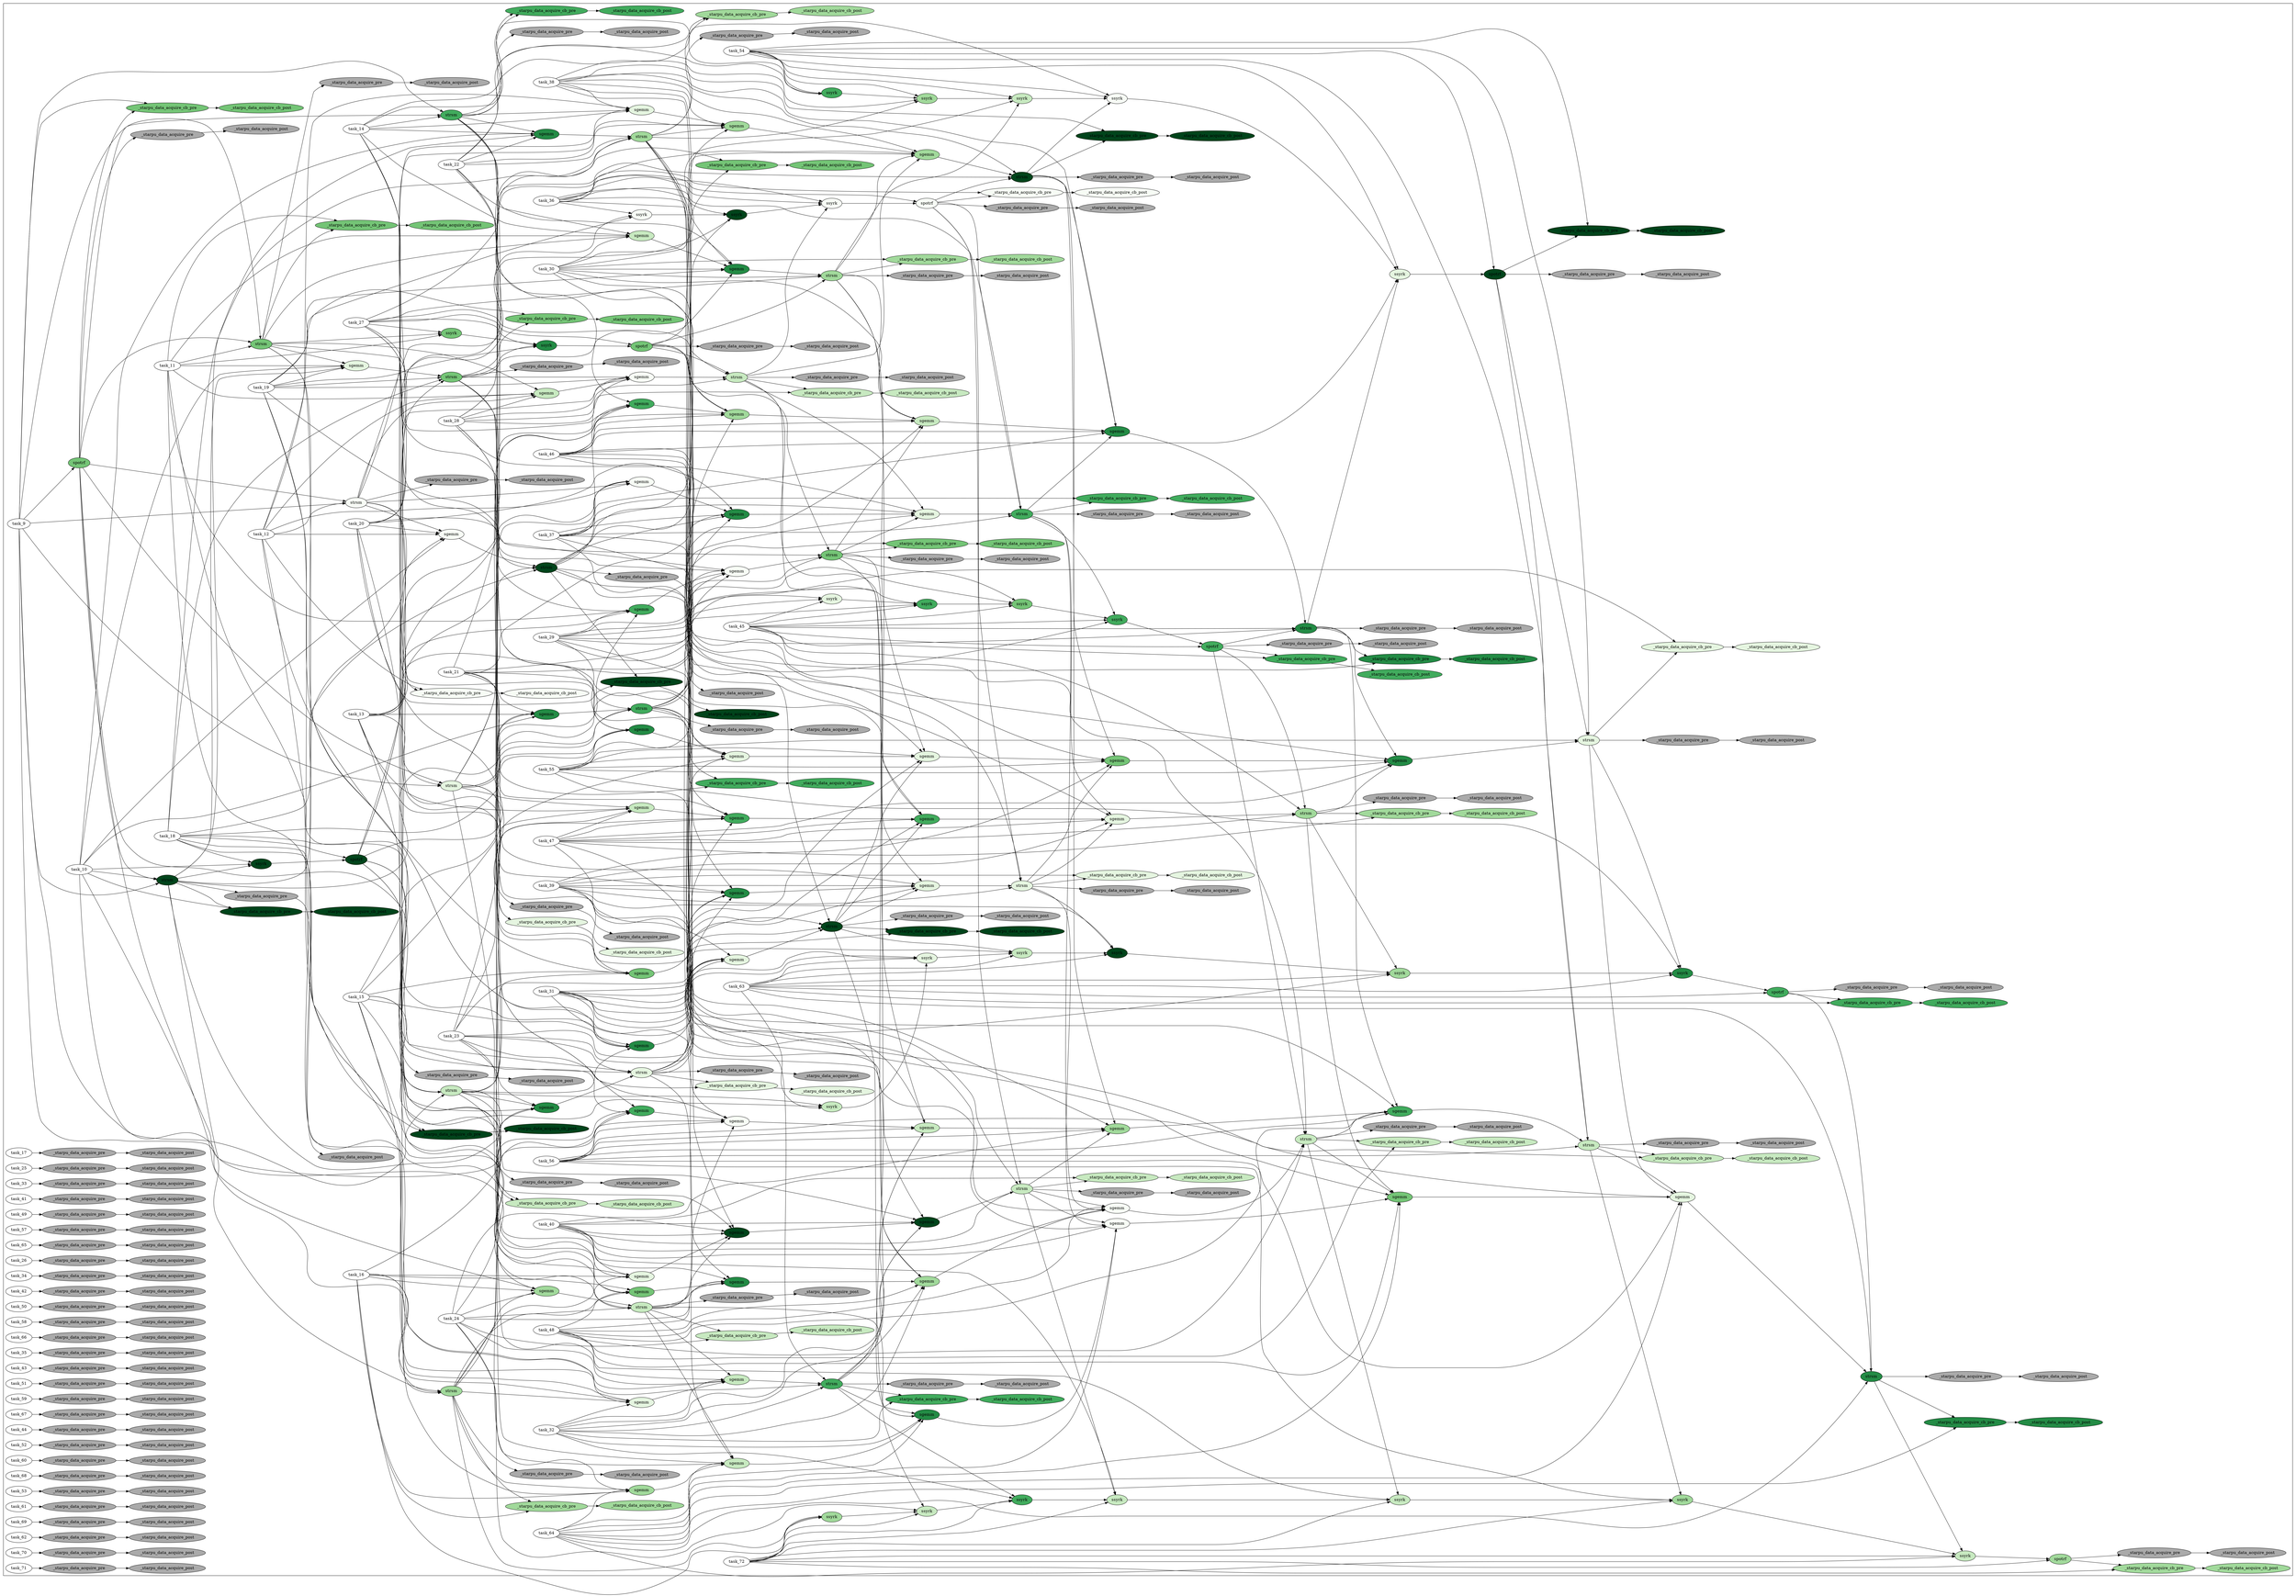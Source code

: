 digraph G {
	color=white
	rankdir=LR;
subgraph cluster_0 {
	color=black;
	 "task_9"->"task_73"
	 "task_73"->"task_74"
	 "task_9"->"task_74"
	 "task_10"->"task_74"
	 "task_73"->"task_75"
	 "task_9"->"task_75"
	 "task_11"->"task_75"
	 "task_73"->"task_76"
	 "task_9"->"task_76"
	 "task_12"->"task_76"
	 "task_73"->"task_77"
	 "task_9"->"task_77"
	 "task_13"->"task_77"
	 "task_73"->"task_78"
	 "task_9"->"task_78"
	 "task_14"->"task_78"
	 "task_73"->"task_79"
	 "task_9"->"task_79"
	 "task_15"->"task_79"
	 "task_73"->"task_80"
	 "task_9"->"task_80"
	 "task_16"->"task_80"
	 "task_82"->"task_81"
	 "task_73"->"task_82"
	 "task_9"->"task_82"
	 "task_74"->"task_83"
	 "task_10"->"task_83"
	 "task_18"->"task_83"
	 "task_74"->"task_84"
	 "task_10"->"task_84"
	 "task_75"->"task_84"
	 "task_11"->"task_84"
	 "task_19"->"task_84"
	 "task_74"->"task_85"
	 "task_10"->"task_85"
	 "task_76"->"task_85"
	 "task_12"->"task_85"
	 "task_20"->"task_85"
	 "task_74"->"task_86"
	 "task_10"->"task_86"
	 "task_77"->"task_86"
	 "task_13"->"task_86"
	 "task_21"->"task_86"
	 "task_74"->"task_87"
	 "task_10"->"task_87"
	 "task_78"->"task_87"
	 "task_14"->"task_87"
	 "task_22"->"task_87"
	 "task_74"->"task_88"
	 "task_10"->"task_88"
	 "task_79"->"task_88"
	 "task_15"->"task_88"
	 "task_23"->"task_88"
	 "task_74"->"task_89"
	 "task_10"->"task_89"
	 "task_80"->"task_89"
	 "task_16"->"task_89"
	 "task_24"->"task_89"
	 "task_91"->"task_90"
	 "task_74"->"task_91"
	 "task_10"->"task_91"
	 "task_75"->"task_92"
	 "task_11"->"task_92"
	 "task_27"->"task_92"
	 "task_75"->"task_93"
	 "task_11"->"task_93"
	 "task_76"->"task_93"
	 "task_12"->"task_93"
	 "task_28"->"task_93"
	 "task_75"->"task_94"
	 "task_11"->"task_94"
	 "task_77"->"task_94"
	 "task_13"->"task_94"
	 "task_29"->"task_94"
	 "task_75"->"task_95"
	 "task_11"->"task_95"
	 "task_78"->"task_95"
	 "task_14"->"task_95"
	 "task_30"->"task_95"
	 "task_75"->"task_96"
	 "task_11"->"task_96"
	 "task_79"->"task_96"
	 "task_15"->"task_96"
	 "task_31"->"task_96"
	 "task_75"->"task_97"
	 "task_11"->"task_97"
	 "task_80"->"task_97"
	 "task_16"->"task_97"
	 "task_32"->"task_97"
	 "task_99"->"task_98"
	 "task_75"->"task_99"
	 "task_11"->"task_99"
	 "task_76"->"task_100"
	 "task_12"->"task_100"
	 "task_36"->"task_100"
	 "task_76"->"task_101"
	 "task_12"->"task_101"
	 "task_77"->"task_101"
	 "task_13"->"task_101"
	 "task_37"->"task_101"
	 "task_76"->"task_102"
	 "task_12"->"task_102"
	 "task_78"->"task_102"
	 "task_14"->"task_102"
	 "task_38"->"task_102"
	 "task_76"->"task_103"
	 "task_12"->"task_103"
	 "task_79"->"task_103"
	 "task_15"->"task_103"
	 "task_39"->"task_103"
	 "task_76"->"task_104"
	 "task_12"->"task_104"
	 "task_80"->"task_104"
	 "task_16"->"task_104"
	 "task_40"->"task_104"
	 "task_106"->"task_105"
	 "task_76"->"task_106"
	 "task_12"->"task_106"
	 "task_77"->"task_107"
	 "task_13"->"task_107"
	 "task_45"->"task_107"
	 "task_77"->"task_108"
	 "task_13"->"task_108"
	 "task_78"->"task_108"
	 "task_14"->"task_108"
	 "task_46"->"task_108"
	 "task_77"->"task_109"
	 "task_13"->"task_109"
	 "task_79"->"task_109"
	 "task_15"->"task_109"
	 "task_47"->"task_109"
	 "task_77"->"task_110"
	 "task_13"->"task_110"
	 "task_80"->"task_110"
	 "task_16"->"task_110"
	 "task_48"->"task_110"
	 "task_112"->"task_111"
	 "task_77"->"task_112"
	 "task_13"->"task_112"
	 "task_78"->"task_113"
	 "task_14"->"task_113"
	 "task_54"->"task_113"
	 "task_78"->"task_114"
	 "task_14"->"task_114"
	 "task_79"->"task_114"
	 "task_15"->"task_114"
	 "task_55"->"task_114"
	 "task_78"->"task_115"
	 "task_14"->"task_115"
	 "task_80"->"task_115"
	 "task_16"->"task_115"
	 "task_56"->"task_115"
	 "task_117"->"task_116"
	 "task_78"->"task_117"
	 "task_14"->"task_117"
	 "task_79"->"task_118"
	 "task_15"->"task_118"
	 "task_63"->"task_118"
	 "task_79"->"task_119"
	 "task_15"->"task_119"
	 "task_80"->"task_119"
	 "task_16"->"task_119"
	 "task_64"->"task_119"
	 "task_121"->"task_120"
	 "task_79"->"task_121"
	 "task_15"->"task_121"
	 "task_80"->"task_122"
	 "task_16"->"task_122"
	 "task_72"->"task_122"
	 "task_124"->"task_123"
	 "task_80"->"task_124"
	 "task_16"->"task_124"
	 "task_83"->"task_125"
	 "task_18"->"task_125"
	 "task_125"->"task_126"
	 "task_18"->"task_126"
	 "task_84"->"task_126"
	 "task_19"->"task_126"
	 "task_125"->"task_127"
	 "task_18"->"task_127"
	 "task_85"->"task_127"
	 "task_20"->"task_127"
	 "task_125"->"task_128"
	 "task_18"->"task_128"
	 "task_86"->"task_128"
	 "task_21"->"task_128"
	 "task_125"->"task_129"
	 "task_18"->"task_129"
	 "task_87"->"task_129"
	 "task_22"->"task_129"
	 "task_125"->"task_130"
	 "task_18"->"task_130"
	 "task_88"->"task_130"
	 "task_23"->"task_130"
	 "task_125"->"task_131"
	 "task_18"->"task_131"
	 "task_89"->"task_131"
	 "task_24"->"task_131"
	 "task_133"->"task_132"
	 "task_125"->"task_133"
	 "task_18"->"task_133"
	 "task_126"->"task_134"
	 "task_19"->"task_134"
	 "task_92"->"task_134"
	 "task_27"->"task_134"
	 "task_126"->"task_135"
	 "task_19"->"task_135"
	 "task_127"->"task_135"
	 "task_20"->"task_135"
	 "task_93"->"task_135"
	 "task_28"->"task_135"
	 "task_126"->"task_136"
	 "task_19"->"task_136"
	 "task_128"->"task_136"
	 "task_21"->"task_136"
	 "task_94"->"task_136"
	 "task_29"->"task_136"
	 "task_126"->"task_137"
	 "task_19"->"task_137"
	 "task_129"->"task_137"
	 "task_22"->"task_137"
	 "task_95"->"task_137"
	 "task_30"->"task_137"
	 "task_126"->"task_138"
	 "task_19"->"task_138"
	 "task_130"->"task_138"
	 "task_23"->"task_138"
	 "task_96"->"task_138"
	 "task_31"->"task_138"
	 "task_126"->"task_139"
	 "task_19"->"task_139"
	 "task_131"->"task_139"
	 "task_24"->"task_139"
	 "task_97"->"task_139"
	 "task_32"->"task_139"
	 "task_141"->"task_140"
	 "task_126"->"task_141"
	 "task_19"->"task_141"
	 "task_127"->"task_142"
	 "task_20"->"task_142"
	 "task_100"->"task_142"
	 "task_36"->"task_142"
	 "task_127"->"task_143"
	 "task_20"->"task_143"
	 "task_128"->"task_143"
	 "task_21"->"task_143"
	 "task_101"->"task_143"
	 "task_37"->"task_143"
	 "task_127"->"task_144"
	 "task_20"->"task_144"
	 "task_129"->"task_144"
	 "task_22"->"task_144"
	 "task_102"->"task_144"
	 "task_38"->"task_144"
	 "task_127"->"task_145"
	 "task_20"->"task_145"
	 "task_130"->"task_145"
	 "task_23"->"task_145"
	 "task_103"->"task_145"
	 "task_39"->"task_145"
	 "task_127"->"task_146"
	 "task_20"->"task_146"
	 "task_131"->"task_146"
	 "task_24"->"task_146"
	 "task_104"->"task_146"
	 "task_40"->"task_146"
	 "task_148"->"task_147"
	 "task_127"->"task_148"
	 "task_20"->"task_148"
	 "task_128"->"task_149"
	 "task_21"->"task_149"
	 "task_107"->"task_149"
	 "task_45"->"task_149"
	 "task_128"->"task_150"
	 "task_21"->"task_150"
	 "task_129"->"task_150"
	 "task_22"->"task_150"
	 "task_108"->"task_150"
	 "task_46"->"task_150"
	 "task_128"->"task_151"
	 "task_21"->"task_151"
	 "task_130"->"task_151"
	 "task_23"->"task_151"
	 "task_109"->"task_151"
	 "task_47"->"task_151"
	 "task_128"->"task_152"
	 "task_21"->"task_152"
	 "task_131"->"task_152"
	 "task_24"->"task_152"
	 "task_110"->"task_152"
	 "task_48"->"task_152"
	 "task_154"->"task_153"
	 "task_128"->"task_154"
	 "task_21"->"task_154"
	 "task_129"->"task_155"
	 "task_22"->"task_155"
	 "task_113"->"task_155"
	 "task_54"->"task_155"
	 "task_129"->"task_156"
	 "task_22"->"task_156"
	 "task_130"->"task_156"
	 "task_23"->"task_156"
	 "task_114"->"task_156"
	 "task_55"->"task_156"
	 "task_129"->"task_157"
	 "task_22"->"task_157"
	 "task_131"->"task_157"
	 "task_24"->"task_157"
	 "task_115"->"task_157"
	 "task_56"->"task_157"
	 "task_159"->"task_158"
	 "task_129"->"task_159"
	 "task_22"->"task_159"
	 "task_130"->"task_160"
	 "task_23"->"task_160"
	 "task_118"->"task_160"
	 "task_63"->"task_160"
	 "task_130"->"task_161"
	 "task_23"->"task_161"
	 "task_131"->"task_161"
	 "task_24"->"task_161"
	 "task_119"->"task_161"
	 "task_64"->"task_161"
	 "task_163"->"task_162"
	 "task_130"->"task_163"
	 "task_23"->"task_163"
	 "task_131"->"task_164"
	 "task_24"->"task_164"
	 "task_122"->"task_164"
	 "task_72"->"task_164"
	 "task_166"->"task_165"
	 "task_131"->"task_166"
	 "task_24"->"task_166"
	 "task_134"->"task_167"
	 "task_27"->"task_167"
	 "task_167"->"task_168"
	 "task_27"->"task_168"
	 "task_135"->"task_168"
	 "task_28"->"task_168"
	 "task_167"->"task_169"
	 "task_27"->"task_169"
	 "task_136"->"task_169"
	 "task_29"->"task_169"
	 "task_167"->"task_170"
	 "task_27"->"task_170"
	 "task_137"->"task_170"
	 "task_30"->"task_170"
	 "task_167"->"task_171"
	 "task_27"->"task_171"
	 "task_138"->"task_171"
	 "task_31"->"task_171"
	 "task_167"->"task_172"
	 "task_27"->"task_172"
	 "task_139"->"task_172"
	 "task_32"->"task_172"
	 "task_174"->"task_173"
	 "task_167"->"task_174"
	 "task_27"->"task_174"
	 "task_168"->"task_175"
	 "task_28"->"task_175"
	 "task_142"->"task_175"
	 "task_36"->"task_175"
	 "task_168"->"task_176"
	 "task_28"->"task_176"
	 "task_169"->"task_176"
	 "task_29"->"task_176"
	 "task_143"->"task_176"
	 "task_37"->"task_176"
	 "task_168"->"task_177"
	 "task_28"->"task_177"
	 "task_170"->"task_177"
	 "task_30"->"task_177"
	 "task_144"->"task_177"
	 "task_38"->"task_177"
	 "task_168"->"task_178"
	 "task_28"->"task_178"
	 "task_171"->"task_178"
	 "task_31"->"task_178"
	 "task_145"->"task_178"
	 "task_39"->"task_178"
	 "task_168"->"task_179"
	 "task_28"->"task_179"
	 "task_172"->"task_179"
	 "task_32"->"task_179"
	 "task_146"->"task_179"
	 "task_40"->"task_179"
	 "task_181"->"task_180"
	 "task_168"->"task_181"
	 "task_28"->"task_181"
	 "task_169"->"task_182"
	 "task_29"->"task_182"
	 "task_149"->"task_182"
	 "task_45"->"task_182"
	 "task_169"->"task_183"
	 "task_29"->"task_183"
	 "task_170"->"task_183"
	 "task_30"->"task_183"
	 "task_150"->"task_183"
	 "task_46"->"task_183"
	 "task_169"->"task_184"
	 "task_29"->"task_184"
	 "task_171"->"task_184"
	 "task_31"->"task_184"
	 "task_151"->"task_184"
	 "task_47"->"task_184"
	 "task_169"->"task_185"
	 "task_29"->"task_185"
	 "task_172"->"task_185"
	 "task_32"->"task_185"
	 "task_152"->"task_185"
	 "task_48"->"task_185"
	 "task_187"->"task_186"
	 "task_169"->"task_187"
	 "task_29"->"task_187"
	 "task_170"->"task_188"
	 "task_30"->"task_188"
	 "task_155"->"task_188"
	 "task_54"->"task_188"
	 "task_170"->"task_189"
	 "task_30"->"task_189"
	 "task_171"->"task_189"
	 "task_31"->"task_189"
	 "task_156"->"task_189"
	 "task_55"->"task_189"
	 "task_170"->"task_190"
	 "task_30"->"task_190"
	 "task_172"->"task_190"
	 "task_32"->"task_190"
	 "task_157"->"task_190"
	 "task_56"->"task_190"
	 "task_192"->"task_191"
	 "task_170"->"task_192"
	 "task_30"->"task_192"
	 "task_171"->"task_193"
	 "task_31"->"task_193"
	 "task_160"->"task_193"
	 "task_63"->"task_193"
	 "task_171"->"task_194"
	 "task_31"->"task_194"
	 "task_172"->"task_194"
	 "task_32"->"task_194"
	 "task_161"->"task_194"
	 "task_64"->"task_194"
	 "task_196"->"task_195"
	 "task_171"->"task_196"
	 "task_31"->"task_196"
	 "task_172"->"task_197"
	 "task_32"->"task_197"
	 "task_164"->"task_197"
	 "task_72"->"task_197"
	 "task_199"->"task_198"
	 "task_172"->"task_199"
	 "task_32"->"task_199"
	 "task_175"->"task_200"
	 "task_36"->"task_200"
	 "task_200"->"task_201"
	 "task_36"->"task_201"
	 "task_176"->"task_201"
	 "task_37"->"task_201"
	 "task_200"->"task_202"
	 "task_36"->"task_202"
	 "task_177"->"task_202"
	 "task_38"->"task_202"
	 "task_200"->"task_203"
	 "task_36"->"task_203"
	 "task_178"->"task_203"
	 "task_39"->"task_203"
	 "task_200"->"task_204"
	 "task_36"->"task_204"
	 "task_179"->"task_204"
	 "task_40"->"task_204"
	 "task_206"->"task_205"
	 "task_200"->"task_206"
	 "task_36"->"task_206"
	 "task_201"->"task_207"
	 "task_37"->"task_207"
	 "task_182"->"task_207"
	 "task_45"->"task_207"
	 "task_201"->"task_208"
	 "task_37"->"task_208"
	 "task_202"->"task_208"
	 "task_38"->"task_208"
	 "task_183"->"task_208"
	 "task_46"->"task_208"
	 "task_201"->"task_209"
	 "task_37"->"task_209"
	 "task_203"->"task_209"
	 "task_39"->"task_209"
	 "task_184"->"task_209"
	 "task_47"->"task_209"
	 "task_201"->"task_210"
	 "task_37"->"task_210"
	 "task_204"->"task_210"
	 "task_40"->"task_210"
	 "task_185"->"task_210"
	 "task_48"->"task_210"
	 "task_212"->"task_211"
	 "task_201"->"task_212"
	 "task_37"->"task_212"
	 "task_202"->"task_213"
	 "task_38"->"task_213"
	 "task_188"->"task_213"
	 "task_54"->"task_213"
	 "task_202"->"task_214"
	 "task_38"->"task_214"
	 "task_203"->"task_214"
	 "task_39"->"task_214"
	 "task_189"->"task_214"
	 "task_55"->"task_214"
	 "task_202"->"task_215"
	 "task_38"->"task_215"
	 "task_204"->"task_215"
	 "task_40"->"task_215"
	 "task_190"->"task_215"
	 "task_56"->"task_215"
	 "task_217"->"task_216"
	 "task_202"->"task_217"
	 "task_38"->"task_217"
	 "task_203"->"task_218"
	 "task_39"->"task_218"
	 "task_193"->"task_218"
	 "task_63"->"task_218"
	 "task_203"->"task_219"
	 "task_39"->"task_219"
	 "task_204"->"task_219"
	 "task_40"->"task_219"
	 "task_194"->"task_219"
	 "task_64"->"task_219"
	 "task_221"->"task_220"
	 "task_203"->"task_221"
	 "task_39"->"task_221"
	 "task_204"->"task_222"
	 "task_40"->"task_222"
	 "task_197"->"task_222"
	 "task_72"->"task_222"
	 "task_224"->"task_223"
	 "task_204"->"task_224"
	 "task_40"->"task_224"
	 "task_207"->"task_225"
	 "task_45"->"task_225"
	 "task_225"->"task_226"
	 "task_45"->"task_226"
	 "task_208"->"task_226"
	 "task_46"->"task_226"
	 "task_225"->"task_227"
	 "task_45"->"task_227"
	 "task_209"->"task_227"
	 "task_47"->"task_227"
	 "task_225"->"task_228"
	 "task_45"->"task_228"
	 "task_210"->"task_228"
	 "task_48"->"task_228"
	 "task_230"->"task_229"
	 "task_225"->"task_230"
	 "task_45"->"task_230"
	 "task_226"->"task_231"
	 "task_46"->"task_231"
	 "task_213"->"task_231"
	 "task_54"->"task_231"
	 "task_226"->"task_232"
	 "task_46"->"task_232"
	 "task_227"->"task_232"
	 "task_47"->"task_232"
	 "task_214"->"task_232"
	 "task_55"->"task_232"
	 "task_226"->"task_233"
	 "task_46"->"task_233"
	 "task_228"->"task_233"
	 "task_48"->"task_233"
	 "task_215"->"task_233"
	 "task_56"->"task_233"
	 "task_235"->"task_234"
	 "task_226"->"task_235"
	 "task_46"->"task_235"
	 "task_227"->"task_236"
	 "task_47"->"task_236"
	 "task_218"->"task_236"
	 "task_63"->"task_236"
	 "task_227"->"task_237"
	 "task_47"->"task_237"
	 "task_228"->"task_237"
	 "task_48"->"task_237"
	 "task_219"->"task_237"
	 "task_64"->"task_237"
	 "task_239"->"task_238"
	 "task_227"->"task_239"
	 "task_47"->"task_239"
	 "task_228"->"task_240"
	 "task_48"->"task_240"
	 "task_222"->"task_240"
	 "task_72"->"task_240"
	 "task_242"->"task_241"
	 "task_228"->"task_242"
	 "task_48"->"task_242"
	 "task_231"->"task_243"
	 "task_54"->"task_243"
	 "task_243"->"task_244"
	 "task_54"->"task_244"
	 "task_232"->"task_244"
	 "task_55"->"task_244"
	 "task_243"->"task_245"
	 "task_54"->"task_245"
	 "task_233"->"task_245"
	 "task_56"->"task_245"
	 "task_247"->"task_246"
	 "task_243"->"task_247"
	 "task_54"->"task_247"
	 "task_244"->"task_248"
	 "task_55"->"task_248"
	 "task_236"->"task_248"
	 "task_63"->"task_248"
	 "task_244"->"task_249"
	 "task_55"->"task_249"
	 "task_245"->"task_249"
	 "task_56"->"task_249"
	 "task_237"->"task_249"
	 "task_64"->"task_249"
	 "task_251"->"task_250"
	 "task_244"->"task_251"
	 "task_55"->"task_251"
	 "task_245"->"task_252"
	 "task_56"->"task_252"
	 "task_240"->"task_252"
	 "task_72"->"task_252"
	 "task_254"->"task_253"
	 "task_245"->"task_254"
	 "task_56"->"task_254"
	 "task_248"->"task_255"
	 "task_63"->"task_255"
	 "task_255"->"task_256"
	 "task_63"->"task_256"
	 "task_249"->"task_256"
	 "task_64"->"task_256"
	 "task_258"->"task_257"
	 "task_255"->"task_258"
	 "task_63"->"task_258"
	 "task_256"->"task_259"
	 "task_64"->"task_259"
	 "task_252"->"task_259"
	 "task_72"->"task_259"
	 "task_261"->"task_260"
	 "task_256"->"task_261"
	 "task_64"->"task_261"
	 "task_259"->"task_262"
	 "task_72"->"task_262"
	 "task_264"->"task_263"
	 "task_262"->"task_264"
	 "task_72"->"task_264"
	 "task_81" [ style=filled, label="_starpu_data_acquire_cb_post", fillcolor="/greens9/5"]
	 "task_82" [ style=filled, label="_starpu_data_acquire_cb_pre", fillcolor="/greens9/5"]
	 "task_73" [ style=filled, label="spotrf", fillcolor="/greens9/5"]
	 "task_90" [ style=filled, label="_starpu_data_acquire_cb_post", fillcolor="/greens9/9"]
	 "task_91" [ style=filled, label="_starpu_data_acquire_cb_pre", fillcolor="/greens9/9"]
	 "task_74" [ style=filled, label="strsm", fillcolor="/greens9/9"]
	 "task_83" [ style=filled, label="ssyrk", fillcolor="/greens9/9"]
	 "task_111" [ style=filled, label="_starpu_data_acquire_cb_post", fillcolor="/greens9/2"]
	 "task_112" [ style=filled, label="_starpu_data_acquire_cb_pre", fillcolor="/greens9/2"]
	 "task_77" [ style=filled, label="strsm", fillcolor="/greens9/2"]
	 "task_86" [ style=filled, label="sgemm", fillcolor="/greens9/7"]
	 "task_120" [ style=filled, label="_starpu_data_acquire_cb_post", fillcolor="/greens9/3"]
	 "task_121" [ style=filled, label="_starpu_data_acquire_cb_pre", fillcolor="/greens9/3"]
	 "task_79" [ style=filled, label="strsm", fillcolor="/greens9/3"]
	 "task_116" [ style=filled, label="_starpu_data_acquire_cb_post", fillcolor="/greens9/6"]
	 "task_117" [ style=filled, label="_starpu_data_acquire_cb_pre", fillcolor="/greens9/6"]
	 "task_78" [ style=filled, label="strsm", fillcolor="/greens9/6"]
	 "task_88" [ style=filled, label="sgemm", fillcolor="/greens9/7"]
	 "task_113" [ style=filled, label="ssyrk", fillcolor="/greens9/6"]
	 "task_105" [ style=filled, label="_starpu_data_acquire_cb_post", fillcolor="/greens9/1"]
	 "task_106" [ style=filled, label="_starpu_data_acquire_cb_pre", fillcolor="/greens9/1"]
	 "task_76" [ style=filled, label="strsm", fillcolor="/greens9/1"]
	 "task_123" [ style=filled, label="_starpu_data_acquire_cb_post", fillcolor="/greens9/4"]
	 "task_124" [ style=filled, label="_starpu_data_acquire_cb_pre", fillcolor="/greens9/4"]
	 "task_80" [ style=filled, label="strsm", fillcolor="/greens9/4"]
	 "task_87" [ style=filled, label="sgemm", fillcolor="/greens9/7"]
	 "task_118" [ style=filled, label="ssyrk", fillcolor="/greens9/3"]
	 "task_98" [ style=filled, label="_starpu_data_acquire_cb_post", fillcolor="/greens9/5"]
	 "task_99" [ style=filled, label="_starpu_data_acquire_cb_pre", fillcolor="/greens9/5"]
	 "task_75" [ style=filled, label="strsm", fillcolor="/greens9/5"]
	 "task_107" [ style=filled, label="ssyrk", fillcolor="/greens9/2"]
	 "task_109" [ style=filled, label="sgemm", fillcolor="/greens9/3"]
	 "task_122" [ style=filled, label="ssyrk", fillcolor="/greens9/4"]
	 "task_108" [ style=filled, label="sgemm", fillcolor="/greens9/6"]
	 "task_100" [ style=filled, label="ssyrk", fillcolor="/greens9/1"]
	 "task_93" [ style=filled, label="sgemm", fillcolor="/greens9/3"]
	 "task_114" [ style=filled, label="sgemm", fillcolor="/greens9/7"]
	 "task_84" [ style=filled, label="sgemm", fillcolor="/greens9/2"]
	 "task_85" [ style=filled, label="sgemm", fillcolor="/greens9/1"]
	 "task_97" [ style=filled, label="sgemm", fillcolor="/greens9/2"]
	 "task_92" [ style=filled, label="ssyrk", fillcolor="/greens9/5"]
	 "task_94" [ style=filled, label="sgemm", fillcolor="/greens9/6"]
	 "task_89" [ style=filled, label="sgemm", fillcolor="/greens9/4"]
	 "task_104" [ style=filled, label="sgemm", fillcolor="/greens9/2"]
	 "task_110" [ style=filled, label="sgemm", fillcolor="/greens9/5"]
	 "task_119" [ style=filled, label="sgemm", fillcolor="/greens9/4"]
	 "task_96" [ style=filled, label="sgemm", fillcolor="/greens9/7"]
	 "task_115" [ style=filled, label="sgemm", fillcolor="/greens9/6"]
	 "task_103" [ style=filled, label="sgemm", fillcolor="/greens9/5"]
	 "task_95" [ style=filled, label="sgemm", fillcolor="/greens9/3"]
	 "task_101" [ style=filled, label="sgemm", fillcolor="/greens9/1"]
	 "task_102" [ style=filled, label="sgemm", fillcolor="/greens9/2"]
	 "task_132" [ style=filled, label="_starpu_data_acquire_cb_post", fillcolor="/greens9/9"]
	 "task_133" [ style=filled, label="_starpu_data_acquire_cb_pre", fillcolor="/greens9/9"]
	 "task_125" [ style=filled, label="spotrf", fillcolor="/greens9/9"]
	 "task_140" [ style=filled, label="_starpu_data_acquire_cb_post", fillcolor="/greens9/5"]
	 "task_141" [ style=filled, label="_starpu_data_acquire_cb_pre", fillcolor="/greens9/5"]
	 "task_126" [ style=filled, label="strsm", fillcolor="/greens9/5"]
	 "task_134" [ style=filled, label="ssyrk", fillcolor="/greens9/7"]
	 "task_158" [ style=filled, label="_starpu_data_acquire_cb_post", fillcolor="/greens9/4"]
	 "task_159" [ style=filled, label="_starpu_data_acquire_cb_pre", fillcolor="/greens9/4"]
	 "task_162" [ style=filled, label="_starpu_data_acquire_cb_post", fillcolor="/greens9/2"]
	 "task_153" [ style=filled, label="_starpu_data_acquire_cb_post", fillcolor="/greens9/6"]
	 "task_129" [ style=filled, label="strsm", fillcolor="/greens9/4"]
	 "task_163" [ style=filled, label="_starpu_data_acquire_cb_pre", fillcolor="/greens9/2"]
	 "task_130" [ style=filled, label="strsm", fillcolor="/greens9/2"]
	 "task_154" [ style=filled, label="_starpu_data_acquire_cb_pre", fillcolor="/greens9/6"]
	 "task_128" [ style=filled, label="strsm", fillcolor="/greens9/6"]
	 "task_165" [ style=filled, label="_starpu_data_acquire_cb_post", fillcolor="/greens9/3"]
	 "task_166" [ style=filled, label="_starpu_data_acquire_cb_pre", fillcolor="/greens9/3"]
	 "task_147" [ style=filled, label="_starpu_data_acquire_cb_post", fillcolor="/greens9/9"]
	 "task_131" [ style=filled, label="strsm", fillcolor="/greens9/3"]
	 "task_148" [ style=filled, label="_starpu_data_acquire_cb_pre", fillcolor="/greens9/9"]
	 "task_127" [ style=filled, label="strsm", fillcolor="/greens9/9"]
	 "task_137" [ style=filled, label="sgemm", fillcolor="/greens9/7"]
	 "task_155" [ style=filled, label="ssyrk", fillcolor="/greens9/4"]
	 "task_160" [ style=filled, label="ssyrk", fillcolor="/greens9/2"]
	 "task_143" [ style=filled, label="sgemm", fillcolor="/greens9/7"]
	 "task_142" [ style=filled, label="ssyrk", fillcolor="/greens9/9"]
	 "task_164" [ style=filled, label="ssyrk", fillcolor="/greens9/3"]
	 "task_135" [ style=filled, label="sgemm", fillcolor="/greens9/1"]
	 "task_149" [ style=filled, label="ssyrk", fillcolor="/greens9/6"]
	 "task_138" [ style=filled, label="sgemm", fillcolor="/greens9/2"]
	 "task_145" [ style=filled, label="sgemm", fillcolor="/greens9/7"]
	 "task_144" [ style=filled, label="sgemm", fillcolor="/greens9/4"]
	 "task_136" [ style=filled, label="sgemm", fillcolor="/greens9/1"]
	 "task_139" [ style=filled, label="sgemm", fillcolor="/greens9/3"]
	 "task_156" [ style=filled, label="sgemm", fillcolor="/greens9/2"]
	 "task_146" [ style=filled, label="sgemm", fillcolor="/greens9/9"]
	 "task_150" [ style=filled, label="sgemm", fillcolor="/greens9/4"]
	 "task_151" [ style=filled, label="sgemm", fillcolor="/greens9/6"]
	 "task_161" [ style=filled, label="sgemm", fillcolor="/greens9/3"]
	 "task_157" [ style=filled, label="sgemm", fillcolor="/greens9/1"]
	 "task_152" [ style=filled, label="sgemm", fillcolor="/greens9/7"]
	 "task_173" [ style=filled, label="_starpu_data_acquire_cb_post", fillcolor="/greens9/5"]
	 "task_174" [ style=filled, label="_starpu_data_acquire_cb_pre", fillcolor="/greens9/5"]
	 "task_167" [ style=filled, label="spotrf", fillcolor="/greens9/5"]
	 "task_180" [ style=filled, label="_starpu_data_acquire_cb_post", fillcolor="/greens9/3"]
	 "task_181" [ style=filled, label="_starpu_data_acquire_cb_pre", fillcolor="/greens9/3"]
	 "task_168" [ style=filled, label="strsm", fillcolor="/greens9/3"]
	 "task_195" [ style=filled, label="_starpu_data_acquire_cb_post", fillcolor="/greens9/9"]
	 "task_196" [ style=filled, label="_starpu_data_acquire_cb_pre", fillcolor="/greens9/9"]
	 "task_171" [ style=filled, label="strsm", fillcolor="/greens9/9"]
	 "task_193" [ style=filled, label="ssyrk", fillcolor="/greens9/3"]
	 "task_178" [ style=filled, label="sgemm", fillcolor="/greens9/2"]
	 "task_191" [ style=filled, label="_starpu_data_acquire_cb_post", fillcolor="/greens9/4"]
	 "task_192" [ style=filled, label="_starpu_data_acquire_cb_pre", fillcolor="/greens9/4"]
	 "task_170" [ style=filled, label="strsm", fillcolor="/greens9/4"]
	 "task_175" [ style=filled, label="ssyrk", fillcolor="/greens9/1"]
	 "task_198" [ style=filled, label="_starpu_data_acquire_cb_post", fillcolor="/greens9/6"]
	 "task_199" [ style=filled, label="_starpu_data_acquire_cb_pre", fillcolor="/greens9/6"]
	 "task_186" [ style=filled, label="_starpu_data_acquire_cb_post", fillcolor="/greens9/5"]
	 "task_172" [ style=filled, label="strsm", fillcolor="/greens9/6"]
	 "task_187" [ style=filled, label="_starpu_data_acquire_cb_pre", fillcolor="/greens9/5"]
	 "task_169" [ style=filled, label="strsm", fillcolor="/greens9/5"]
	 "task_188" [ style=filled, label="ssyrk", fillcolor="/greens9/3"]
	 "task_189" [ style=filled, label="sgemm", fillcolor="/greens9/2"]
	 "task_190" [ style=filled, label="sgemm", fillcolor="/greens9/3"]
	 "task_194" [ style=filled, label="sgemm", fillcolor="/greens9/7"]
	 "task_197" [ style=filled, label="ssyrk", fillcolor="/greens9/6"]
	 "task_177" [ style=filled, label="sgemm", fillcolor="/greens9/4"]
	 "task_182" [ style=filled, label="ssyrk", fillcolor="/greens9/5"]
	 "task_176" [ style=filled, label="sgemm", fillcolor="/greens9/2"]
	 "task_179" [ style=filled, label="sgemm", fillcolor="/greens9/9"]
	 "task_184" [ style=filled, label="sgemm", fillcolor="/greens9/6"]
	 "task_185" [ style=filled, label="sgemm", fillcolor="/greens9/4"]
	 "task_183" [ style=filled, label="sgemm", fillcolor="/greens9/3"]
	 "task_205" [ style=filled, label="_starpu_data_acquire_cb_post", fillcolor="/greens9/1"]
	 "task_206" [ style=filled, label="_starpu_data_acquire_cb_pre", fillcolor="/greens9/1"]
	 "task_200" [ style=filled, label="spotrf", fillcolor="/greens9/1"]
	 "task_216" [ style=filled, label="_starpu_data_acquire_cb_post", fillcolor="/greens9/9"]
	 "task_211" [ style=filled, label="_starpu_data_acquire_cb_post", fillcolor="/greens9/6"]
	 "task_217" [ style=filled, label="_starpu_data_acquire_cb_pre", fillcolor="/greens9/9"]
	 "task_212" [ style=filled, label="_starpu_data_acquire_cb_pre", fillcolor="/greens9/6"]
	 "task_202" [ style=filled, label="strsm", fillcolor="/greens9/9"]
	 "task_201" [ style=filled, label="strsm", fillcolor="/greens9/6"]
	 "task_220" [ style=filled, label="_starpu_data_acquire_cb_post", fillcolor="/greens9/2"]
	 "task_221" [ style=filled, label="_starpu_data_acquire_cb_pre", fillcolor="/greens9/2"]
	 "task_203" [ style=filled, label="strsm", fillcolor="/greens9/2"]
	 "task_223" [ style=filled, label="_starpu_data_acquire_cb_post", fillcolor="/greens9/3"]
	 "task_224" [ style=filled, label="_starpu_data_acquire_cb_pre", fillcolor="/greens9/3"]
	 "task_204" [ style=filled, label="strsm", fillcolor="/greens9/3"]
	 "task_213" [ style=filled, label="ssyrk", fillcolor="/greens9/1"]
	 "task_207" [ style=filled, label="ssyrk", fillcolor="/greens9/6"]
	 "task_208" [ style=filled, label="sgemm", fillcolor="/greens9/7"]
	 "task_214" [ style=filled, label="sgemm", fillcolor="/greens9/5"]
	 "task_210" [ style=filled, label="sgemm", fillcolor="/greens9/1"]
	 "task_222" [ style=filled, label="ssyrk", fillcolor="/greens9/3"]
	 "task_218" [ style=filled, label="ssyrk", fillcolor="/greens9/9"]
	 "task_215" [ style=filled, label="sgemm", fillcolor="/greens9/4"]
	 "task_209" [ style=filled, label="sgemm", fillcolor="/greens9/2"]
	 "task_219" [ style=filled, label="sgemm", fillcolor="/greens9/1"]
	 "task_229" [ style=filled, label="_starpu_data_acquire_cb_post", fillcolor="/greens9/6"]
	 "task_230" [ style=filled, label="_starpu_data_acquire_cb_pre", fillcolor="/greens9/6"]
	 "task_225" [ style=filled, label="spotrf", fillcolor="/greens9/6"]
	 "task_238" [ style=filled, label="_starpu_data_acquire_cb_post", fillcolor="/greens9/4"]
	 "task_234" [ style=filled, label="_starpu_data_acquire_cb_post", fillcolor="/greens9/7"]
	 "task_235" [ style=filled, label="_starpu_data_acquire_cb_pre", fillcolor="/greens9/7"]
	 "task_239" [ style=filled, label="_starpu_data_acquire_cb_pre", fillcolor="/greens9/4"]
	 "task_226" [ style=filled, label="strsm", fillcolor="/greens9/7"]
	 "task_227" [ style=filled, label="strsm", fillcolor="/greens9/4"]
	 "task_241" [ style=filled, label="_starpu_data_acquire_cb_post", fillcolor="/greens9/3"]
	 "task_242" [ style=filled, label="_starpu_data_acquire_cb_pre", fillcolor="/greens9/3"]
	 "task_228" [ style=filled, label="strsm", fillcolor="/greens9/3"]
	 "task_233" [ style=filled, label="sgemm", fillcolor="/greens9/6"]
	 "task_240" [ style=filled, label="ssyrk", fillcolor="/greens9/3"]
	 "task_231" [ style=filled, label="ssyrk", fillcolor="/greens9/2"]
	 "task_232" [ style=filled, label="sgemm", fillcolor="/greens9/7"]
	 "task_236" [ style=filled, label="ssyrk", fillcolor="/greens9/4"]
	 "task_237" [ style=filled, label="sgemm", fillcolor="/greens9/5"]
	 "task_246" [ style=filled, label="_starpu_data_acquire_cb_post", fillcolor="/greens9/9"]
	 "task_247" [ style=filled, label="_starpu_data_acquire_cb_pre", fillcolor="/greens9/9"]
	 "task_243" [ style=filled, label="spotrf", fillcolor="/greens9/9"]
	 "task_253" [ style=filled, label="_starpu_data_acquire_cb_post", fillcolor="/greens9/3"]
	 "task_250" [ style=filled, label="_starpu_data_acquire_cb_post", fillcolor="/greens9/2"]
	 "task_251" [ style=filled, label="_starpu_data_acquire_cb_pre", fillcolor="/greens9/2"]
	 "task_254" [ style=filled, label="_starpu_data_acquire_cb_pre", fillcolor="/greens9/3"]
	 "task_244" [ style=filled, label="strsm", fillcolor="/greens9/2"]
	 "task_245" [ style=filled, label="strsm", fillcolor="/greens9/3"]
	 "task_249" [ style=filled, label="sgemm", fillcolor="/greens9/2"]
	 "task_248" [ style=filled, label="ssyrk", fillcolor="/greens9/7"]
	 "task_252" [ style=filled, label="ssyrk", fillcolor="/greens9/4"]
	 "task_257" [ style=filled, label="_starpu_data_acquire_cb_post", fillcolor="/greens9/6"]
	 "task_258" [ style=filled, label="_starpu_data_acquire_cb_pre", fillcolor="/greens9/6"]
	 "task_255" [ style=filled, label="spotrf", fillcolor="/greens9/6"]
	 "task_260" [ style=filled, label="_starpu_data_acquire_cb_post", fillcolor="/greens9/7"]
	 "task_261" [ style=filled, label="_starpu_data_acquire_cb_pre", fillcolor="/greens9/7"]
	 "task_256" [ style=filled, label="strsm", fillcolor="/greens9/7"]
	 "task_259" [ style=filled, label="ssyrk", fillcolor="/greens9/3"]
	 "task_263" [ style=filled, label="_starpu_data_acquire_cb_post", fillcolor="/greens9/4"]
	 "task_264" [ style=filled, label="_starpu_data_acquire_cb_pre", fillcolor="/greens9/4"]
	 "task_262" [ style=filled, label="spotrf", fillcolor="/greens9/4"]
	 "task_266"->"task_265"
	 "task_73"->"task_266"
	 "task_266" [ style=filled, label="_starpu_data_acquire_pre", fillcolor="#aaaaaa"]
	 "task_265" [ style=filled, label="_starpu_data_acquire_post", fillcolor="#aaaaaa"]
	 "task_268"->"task_267"
	 "task_17"->"task_268"
	 "task_268" [ style=filled, label="_starpu_data_acquire_pre", fillcolor="#aaaaaa"]
	 "task_267" [ style=filled, label="_starpu_data_acquire_post", fillcolor="#aaaaaa"]
	 "task_270"->"task_269"
	 "task_25"->"task_270"
	 "task_270" [ style=filled, label="_starpu_data_acquire_pre", fillcolor="#aaaaaa"]
	 "task_269" [ style=filled, label="_starpu_data_acquire_post", fillcolor="#aaaaaa"]
	 "task_272"->"task_271"
	 "task_33"->"task_272"
	 "task_272" [ style=filled, label="_starpu_data_acquire_pre", fillcolor="#aaaaaa"]
	 "task_271" [ style=filled, label="_starpu_data_acquire_post", fillcolor="#aaaaaa"]
	 "task_274"->"task_273"
	 "task_41"->"task_274"
	 "task_274" [ style=filled, label="_starpu_data_acquire_pre", fillcolor="#aaaaaa"]
	 "task_273" [ style=filled, label="_starpu_data_acquire_post", fillcolor="#aaaaaa"]
	 "task_276"->"task_275"
	 "task_49"->"task_276"
	 "task_276" [ style=filled, label="_starpu_data_acquire_pre", fillcolor="#aaaaaa"]
	 "task_275" [ style=filled, label="_starpu_data_acquire_post", fillcolor="#aaaaaa"]
	 "task_278"->"task_277"
	 "task_57"->"task_278"
	 "task_278" [ style=filled, label="_starpu_data_acquire_pre", fillcolor="#aaaaaa"]
	 "task_277" [ style=filled, label="_starpu_data_acquire_post", fillcolor="#aaaaaa"]
	 "task_280"->"task_279"
	 "task_65"->"task_280"
	 "task_280" [ style=filled, label="_starpu_data_acquire_pre", fillcolor="#aaaaaa"]
	 "task_279" [ style=filled, label="_starpu_data_acquire_post", fillcolor="#aaaaaa"]
	 "task_282"->"task_281"
	 "task_74"->"task_282"
	 "task_282" [ style=filled, label="_starpu_data_acquire_pre", fillcolor="#aaaaaa"]
	 "task_281" [ style=filled, label="_starpu_data_acquire_post", fillcolor="#aaaaaa"]
	 "task_284"->"task_283"
	 "task_125"->"task_284"
	 "task_284" [ style=filled, label="_starpu_data_acquire_pre", fillcolor="#aaaaaa"]
	 "task_283" [ style=filled, label="_starpu_data_acquire_post", fillcolor="#aaaaaa"]
	 "task_286"->"task_285"
	 "task_26"->"task_286"
	 "task_286" [ style=filled, label="_starpu_data_acquire_pre", fillcolor="#aaaaaa"]
	 "task_285" [ style=filled, label="_starpu_data_acquire_post", fillcolor="#aaaaaa"]
	 "task_288"->"task_287"
	 "task_34"->"task_288"
	 "task_288" [ style=filled, label="_starpu_data_acquire_pre", fillcolor="#aaaaaa"]
	 "task_287" [ style=filled, label="_starpu_data_acquire_post", fillcolor="#aaaaaa"]
	 "task_290"->"task_289"
	 "task_42"->"task_290"
	 "task_290" [ style=filled, label="_starpu_data_acquire_pre", fillcolor="#aaaaaa"]
	 "task_289" [ style=filled, label="_starpu_data_acquire_post", fillcolor="#aaaaaa"]
	 "task_292"->"task_291"
	 "task_50"->"task_292"
	 "task_292" [ style=filled, label="_starpu_data_acquire_pre", fillcolor="#aaaaaa"]
	 "task_291" [ style=filled, label="_starpu_data_acquire_post", fillcolor="#aaaaaa"]
	 "task_294"->"task_293"
	 "task_58"->"task_294"
	 "task_294" [ style=filled, label="_starpu_data_acquire_pre", fillcolor="#aaaaaa"]
	 "task_293" [ style=filled, label="_starpu_data_acquire_post", fillcolor="#aaaaaa"]
	 "task_296"->"task_295"
	 "task_66"->"task_296"
	 "task_296" [ style=filled, label="_starpu_data_acquire_pre", fillcolor="#aaaaaa"]
	 "task_295" [ style=filled, label="_starpu_data_acquire_post", fillcolor="#aaaaaa"]
	 "task_298"->"task_297"
	 "task_75"->"task_298"
	 "task_298" [ style=filled, label="_starpu_data_acquire_pre", fillcolor="#aaaaaa"]
	 "task_297" [ style=filled, label="_starpu_data_acquire_post", fillcolor="#aaaaaa"]
	 "task_300"->"task_299"
	 "task_126"->"task_300"
	 "task_300" [ style=filled, label="_starpu_data_acquire_pre", fillcolor="#aaaaaa"]
	 "task_299" [ style=filled, label="_starpu_data_acquire_post", fillcolor="#aaaaaa"]
	 "task_302"->"task_301"
	 "task_167"->"task_302"
	 "task_302" [ style=filled, label="_starpu_data_acquire_pre", fillcolor="#aaaaaa"]
	 "task_301" [ style=filled, label="_starpu_data_acquire_post", fillcolor="#aaaaaa"]
	 "task_304"->"task_303"
	 "task_35"->"task_304"
	 "task_304" [ style=filled, label="_starpu_data_acquire_pre", fillcolor="#aaaaaa"]
	 "task_303" [ style=filled, label="_starpu_data_acquire_post", fillcolor="#aaaaaa"]
	 "task_306"->"task_305"
	 "task_43"->"task_306"
	 "task_306" [ style=filled, label="_starpu_data_acquire_pre", fillcolor="#aaaaaa"]
	 "task_305" [ style=filled, label="_starpu_data_acquire_post", fillcolor="#aaaaaa"]
	 "task_308"->"task_307"
	 "task_51"->"task_308"
	 "task_308" [ style=filled, label="_starpu_data_acquire_pre", fillcolor="#aaaaaa"]
	 "task_307" [ style=filled, label="_starpu_data_acquire_post", fillcolor="#aaaaaa"]
	 "task_310"->"task_309"
	 "task_59"->"task_310"
	 "task_310" [ style=filled, label="_starpu_data_acquire_pre", fillcolor="#aaaaaa"]
	 "task_309" [ style=filled, label="_starpu_data_acquire_post", fillcolor="#aaaaaa"]
	 "task_312"->"task_311"
	 "task_67"->"task_312"
	 "task_312" [ style=filled, label="_starpu_data_acquire_pre", fillcolor="#aaaaaa"]
	 "task_311" [ style=filled, label="_starpu_data_acquire_post", fillcolor="#aaaaaa"]
	 "task_314"->"task_313"
	 "task_76"->"task_314"
	 "task_314" [ style=filled, label="_starpu_data_acquire_pre", fillcolor="#aaaaaa"]
	 "task_313" [ style=filled, label="_starpu_data_acquire_post", fillcolor="#aaaaaa"]
	 "task_316"->"task_315"
	 "task_127"->"task_316"
	 "task_316" [ style=filled, label="_starpu_data_acquire_pre", fillcolor="#aaaaaa"]
	 "task_315" [ style=filled, label="_starpu_data_acquire_post", fillcolor="#aaaaaa"]
	 "task_318"->"task_317"
	 "task_168"->"task_318"
	 "task_318" [ style=filled, label="_starpu_data_acquire_pre", fillcolor="#aaaaaa"]
	 "task_317" [ style=filled, label="_starpu_data_acquire_post", fillcolor="#aaaaaa"]
	 "task_320"->"task_319"
	 "task_200"->"task_320"
	 "task_320" [ style=filled, label="_starpu_data_acquire_pre", fillcolor="#aaaaaa"]
	 "task_319" [ style=filled, label="_starpu_data_acquire_post", fillcolor="#aaaaaa"]
	 "task_322"->"task_321"
	 "task_44"->"task_322"
	 "task_322" [ style=filled, label="_starpu_data_acquire_pre", fillcolor="#aaaaaa"]
	 "task_321" [ style=filled, label="_starpu_data_acquire_post", fillcolor="#aaaaaa"]
	 "task_324"->"task_323"
	 "task_52"->"task_324"
	 "task_324" [ style=filled, label="_starpu_data_acquire_pre", fillcolor="#aaaaaa"]
	 "task_323" [ style=filled, label="_starpu_data_acquire_post", fillcolor="#aaaaaa"]
	 "task_326"->"task_325"
	 "task_60"->"task_326"
	 "task_326" [ style=filled, label="_starpu_data_acquire_pre", fillcolor="#aaaaaa"]
	 "task_325" [ style=filled, label="_starpu_data_acquire_post", fillcolor="#aaaaaa"]
	 "task_328"->"task_327"
	 "task_68"->"task_328"
	 "task_328" [ style=filled, label="_starpu_data_acquire_pre", fillcolor="#aaaaaa"]
	 "task_327" [ style=filled, label="_starpu_data_acquire_post", fillcolor="#aaaaaa"]
	 "task_330"->"task_329"
	 "task_77"->"task_330"
	 "task_330" [ style=filled, label="_starpu_data_acquire_pre", fillcolor="#aaaaaa"]
	 "task_329" [ style=filled, label="_starpu_data_acquire_post", fillcolor="#aaaaaa"]
	 "task_332"->"task_331"
	 "task_128"->"task_332"
	 "task_332" [ style=filled, label="_starpu_data_acquire_pre", fillcolor="#aaaaaa"]
	 "task_331" [ style=filled, label="_starpu_data_acquire_post", fillcolor="#aaaaaa"]
	 "task_334"->"task_333"
	 "task_169"->"task_334"
	 "task_334" [ style=filled, label="_starpu_data_acquire_pre", fillcolor="#aaaaaa"]
	 "task_333" [ style=filled, label="_starpu_data_acquire_post", fillcolor="#aaaaaa"]
	 "task_336"->"task_335"
	 "task_201"->"task_336"
	 "task_336" [ style=filled, label="_starpu_data_acquire_pre", fillcolor="#aaaaaa"]
	 "task_335" [ style=filled, label="_starpu_data_acquire_post", fillcolor="#aaaaaa"]
	 "task_338"->"task_337"
	 "task_225"->"task_338"
	 "task_338" [ style=filled, label="_starpu_data_acquire_pre", fillcolor="#aaaaaa"]
	 "task_337" [ style=filled, label="_starpu_data_acquire_post", fillcolor="#aaaaaa"]
	 "task_340"->"task_339"
	 "task_53"->"task_340"
	 "task_340" [ style=filled, label="_starpu_data_acquire_pre", fillcolor="#aaaaaa"]
	 "task_339" [ style=filled, label="_starpu_data_acquire_post", fillcolor="#aaaaaa"]
	 "task_342"->"task_341"
	 "task_61"->"task_342"
	 "task_342" [ style=filled, label="_starpu_data_acquire_pre", fillcolor="#aaaaaa"]
	 "task_341" [ style=filled, label="_starpu_data_acquire_post", fillcolor="#aaaaaa"]
	 "task_344"->"task_343"
	 "task_69"->"task_344"
	 "task_344" [ style=filled, label="_starpu_data_acquire_pre", fillcolor="#aaaaaa"]
	 "task_343" [ style=filled, label="_starpu_data_acquire_post", fillcolor="#aaaaaa"]
	 "task_346"->"task_345"
	 "task_78"->"task_346"
	 "task_346" [ style=filled, label="_starpu_data_acquire_pre", fillcolor="#aaaaaa"]
	 "task_345" [ style=filled, label="_starpu_data_acquire_post", fillcolor="#aaaaaa"]
	 "task_348"->"task_347"
	 "task_129"->"task_348"
	 "task_348" [ style=filled, label="_starpu_data_acquire_pre", fillcolor="#aaaaaa"]
	 "task_347" [ style=filled, label="_starpu_data_acquire_post", fillcolor="#aaaaaa"]
	 "task_350"->"task_349"
	 "task_170"->"task_350"
	 "task_350" [ style=filled, label="_starpu_data_acquire_pre", fillcolor="#aaaaaa"]
	 "task_349" [ style=filled, label="_starpu_data_acquire_post", fillcolor="#aaaaaa"]
	 "task_352"->"task_351"
	 "task_202"->"task_352"
	 "task_352" [ style=filled, label="_starpu_data_acquire_pre", fillcolor="#aaaaaa"]
	 "task_351" [ style=filled, label="_starpu_data_acquire_post", fillcolor="#aaaaaa"]
	 "task_354"->"task_353"
	 "task_226"->"task_354"
	 "task_354" [ style=filled, label="_starpu_data_acquire_pre", fillcolor="#aaaaaa"]
	 "task_353" [ style=filled, label="_starpu_data_acquire_post", fillcolor="#aaaaaa"]
	 "task_356"->"task_355"
	 "task_243"->"task_356"
	 "task_356" [ style=filled, label="_starpu_data_acquire_pre", fillcolor="#aaaaaa"]
	 "task_355" [ style=filled, label="_starpu_data_acquire_post", fillcolor="#aaaaaa"]
	 "task_358"->"task_357"
	 "task_62"->"task_358"
	 "task_358" [ style=filled, label="_starpu_data_acquire_pre", fillcolor="#aaaaaa"]
	 "task_357" [ style=filled, label="_starpu_data_acquire_post", fillcolor="#aaaaaa"]
	 "task_360"->"task_359"
	 "task_70"->"task_360"
	 "task_360" [ style=filled, label="_starpu_data_acquire_pre", fillcolor="#aaaaaa"]
	 "task_359" [ style=filled, label="_starpu_data_acquire_post", fillcolor="#aaaaaa"]
	 "task_362"->"task_361"
	 "task_79"->"task_362"
	 "task_362" [ style=filled, label="_starpu_data_acquire_pre", fillcolor="#aaaaaa"]
	 "task_361" [ style=filled, label="_starpu_data_acquire_post", fillcolor="#aaaaaa"]
	 "task_364"->"task_363"
	 "task_130"->"task_364"
	 "task_364" [ style=filled, label="_starpu_data_acquire_pre", fillcolor="#aaaaaa"]
	 "task_363" [ style=filled, label="_starpu_data_acquire_post", fillcolor="#aaaaaa"]
	 "task_366"->"task_365"
	 "task_171"->"task_366"
	 "task_366" [ style=filled, label="_starpu_data_acquire_pre", fillcolor="#aaaaaa"]
	 "task_365" [ style=filled, label="_starpu_data_acquire_post", fillcolor="#aaaaaa"]
	 "task_368"->"task_367"
	 "task_203"->"task_368"
	 "task_368" [ style=filled, label="_starpu_data_acquire_pre", fillcolor="#aaaaaa"]
	 "task_367" [ style=filled, label="_starpu_data_acquire_post", fillcolor="#aaaaaa"]
	 "task_370"->"task_369"
	 "task_227"->"task_370"
	 "task_370" [ style=filled, label="_starpu_data_acquire_pre", fillcolor="#aaaaaa"]
	 "task_369" [ style=filled, label="_starpu_data_acquire_post", fillcolor="#aaaaaa"]
	 "task_372"->"task_371"
	 "task_244"->"task_372"
	 "task_372" [ style=filled, label="_starpu_data_acquire_pre", fillcolor="#aaaaaa"]
	 "task_371" [ style=filled, label="_starpu_data_acquire_post", fillcolor="#aaaaaa"]
	 "task_374"->"task_373"
	 "task_255"->"task_374"
	 "task_374" [ style=filled, label="_starpu_data_acquire_pre", fillcolor="#aaaaaa"]
	 "task_373" [ style=filled, label="_starpu_data_acquire_post", fillcolor="#aaaaaa"]
	 "task_376"->"task_375"
	 "task_71"->"task_376"
	 "task_376" [ style=filled, label="_starpu_data_acquire_pre", fillcolor="#aaaaaa"]
	 "task_375" [ style=filled, label="_starpu_data_acquire_post", fillcolor="#aaaaaa"]
	 "task_378"->"task_377"
	 "task_80"->"task_378"
	 "task_378" [ style=filled, label="_starpu_data_acquire_pre", fillcolor="#aaaaaa"]
	 "task_377" [ style=filled, label="_starpu_data_acquire_post", fillcolor="#aaaaaa"]
	 "task_380"->"task_379"
	 "task_131"->"task_380"
	 "task_380" [ style=filled, label="_starpu_data_acquire_pre", fillcolor="#aaaaaa"]
	 "task_379" [ style=filled, label="_starpu_data_acquire_post", fillcolor="#aaaaaa"]
	 "task_382"->"task_381"
	 "task_172"->"task_382"
	 "task_382" [ style=filled, label="_starpu_data_acquire_pre", fillcolor="#aaaaaa"]
	 "task_381" [ style=filled, label="_starpu_data_acquire_post", fillcolor="#aaaaaa"]
	 "task_384"->"task_383"
	 "task_204"->"task_384"
	 "task_384" [ style=filled, label="_starpu_data_acquire_pre", fillcolor="#aaaaaa"]
	 "task_383" [ style=filled, label="_starpu_data_acquire_post", fillcolor="#aaaaaa"]
	 "task_386"->"task_385"
	 "task_228"->"task_386"
	 "task_386" [ style=filled, label="_starpu_data_acquire_pre", fillcolor="#aaaaaa"]
	 "task_385" [ style=filled, label="_starpu_data_acquire_post", fillcolor="#aaaaaa"]
	 "task_388"->"task_387"
	 "task_245"->"task_388"
	 "task_388" [ style=filled, label="_starpu_data_acquire_pre", fillcolor="#aaaaaa"]
	 "task_387" [ style=filled, label="_starpu_data_acquire_post", fillcolor="#aaaaaa"]
	 "task_390"->"task_389"
	 "task_256"->"task_390"
	 "task_390" [ style=filled, label="_starpu_data_acquire_pre", fillcolor="#aaaaaa"]
	 "task_389" [ style=filled, label="_starpu_data_acquire_post", fillcolor="#aaaaaa"]
	 "task_392"->"task_391"
	 "task_262"->"task_392"
	 "task_392" [ style=filled, label="_starpu_data_acquire_pre", fillcolor="#aaaaaa"]
	 "task_391" [ style=filled, label="_starpu_data_acquire_post", fillcolor="#aaaaaa"]
}
}
